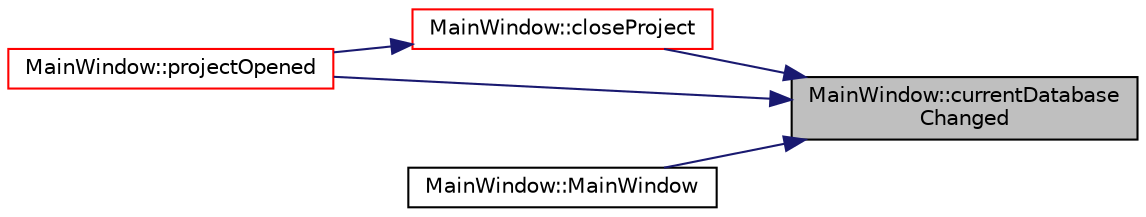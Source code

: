 digraph "MainWindow::currentDatabaseChanged"
{
 // LATEX_PDF_SIZE
  edge [fontname="Helvetica",fontsize="10",labelfontname="Helvetica",labelfontsize="10"];
  node [fontname="Helvetica",fontsize="10",shape=record];
  rankdir="RL";
  Node1 [label="MainWindow::currentDatabase\lChanged",height=0.2,width=0.4,color="black", fillcolor="grey75", style="filled", fontcolor="black",tooltip=" "];
  Node1 -> Node2 [dir="back",color="midnightblue",fontsize="10",style="solid",fontname="Helvetica"];
  Node2 [label="MainWindow::closeProject",height=0.2,width=0.4,color="red", fillcolor="white", style="filled",URL="$class_main_window.html#a76ab638b4eb18b2624b882474d90f905",tooltip=" "];
  Node2 -> Node9 [dir="back",color="midnightblue",fontsize="10",style="solid",fontname="Helvetica"];
  Node9 [label="MainWindow::projectOpened",height=0.2,width=0.4,color="red", fillcolor="white", style="filled",URL="$class_main_window.html#a2c2d7e1cdd309b698173f750f3d98738",tooltip=" "];
  Node1 -> Node5 [dir="back",color="midnightblue",fontsize="10",style="solid",fontname="Helvetica"];
  Node5 [label="MainWindow::MainWindow",height=0.2,width=0.4,color="black", fillcolor="white", style="filled",URL="$class_main_window.html#afa9f16857aa0b6b19921e98c835fbe11",tooltip=" "];
  Node1 -> Node9 [dir="back",color="midnightblue",fontsize="10",style="solid",fontname="Helvetica"];
}
